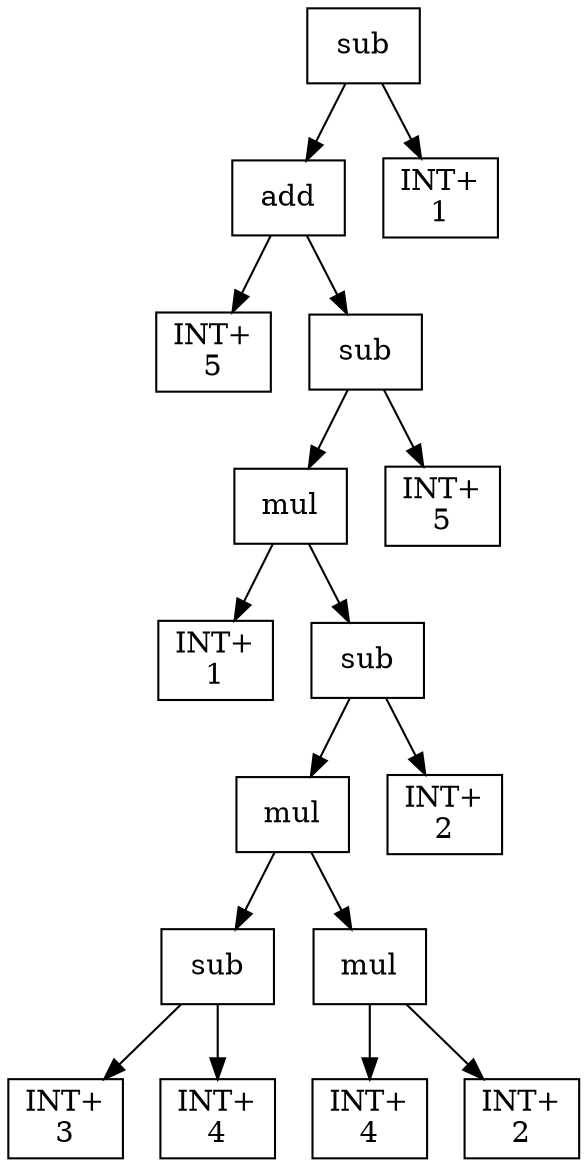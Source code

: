 digraph expr {
  node [shape=box];
  n1 [label="sub"];
  n2 [label="add"];
  n3 [label="INT+\n5"];
  n4 [label="sub"];
  n5 [label="mul"];
  n6 [label="INT+\n1"];
  n7 [label="sub"];
  n8 [label="mul"];
  n9 [label="sub"];
  n10 [label="INT+\n3"];
  n11 [label="INT+\n4"];
  n9 -> n10;
  n9 -> n11;
  n12 [label="mul"];
  n13 [label="INT+\n4"];
  n14 [label="INT+\n2"];
  n12 -> n13;
  n12 -> n14;
  n8 -> n9;
  n8 -> n12;
  n15 [label="INT+\n2"];
  n7 -> n8;
  n7 -> n15;
  n5 -> n6;
  n5 -> n7;
  n16 [label="INT+\n5"];
  n4 -> n5;
  n4 -> n16;
  n2 -> n3;
  n2 -> n4;
  n17 [label="INT+\n1"];
  n1 -> n2;
  n1 -> n17;
}